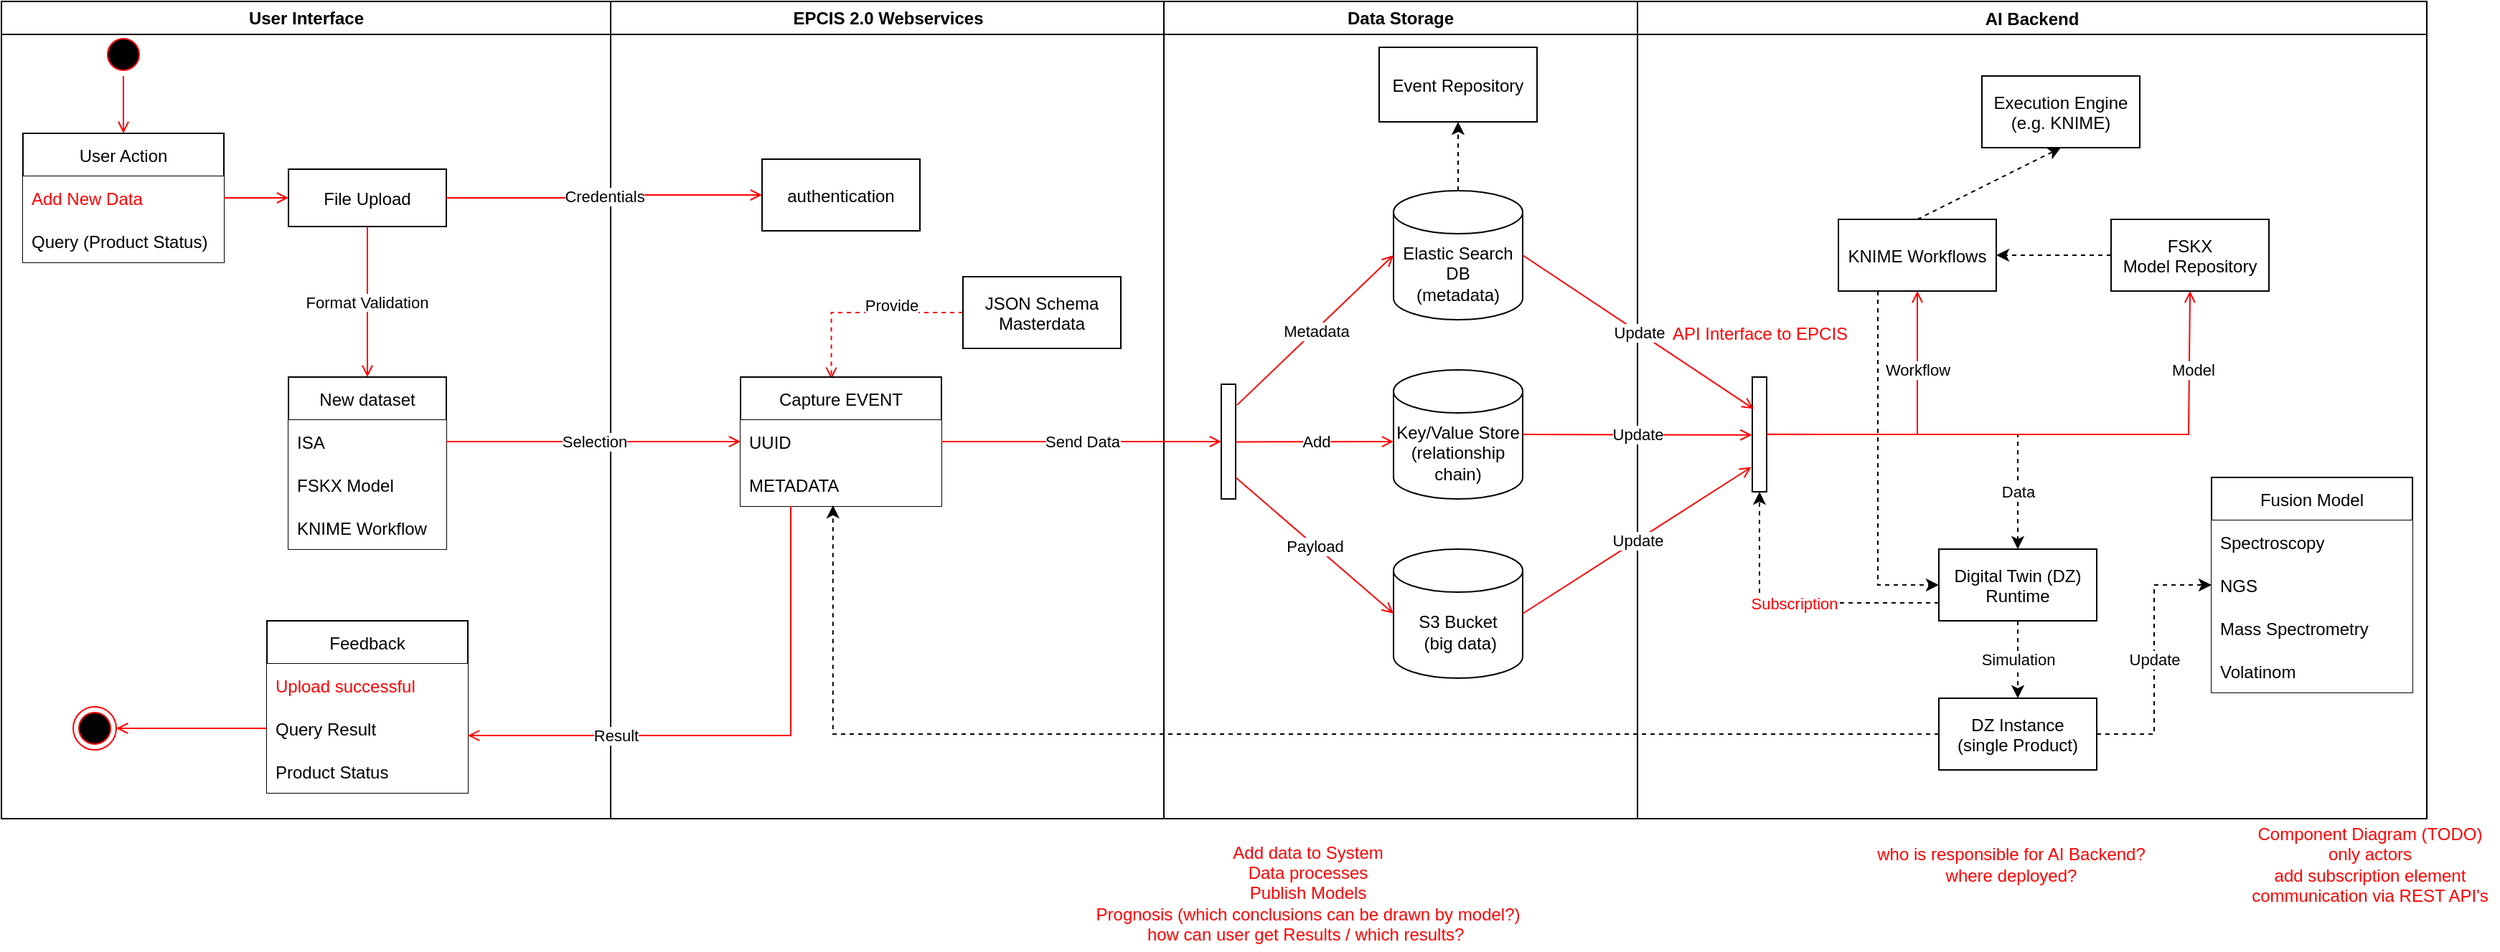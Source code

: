 <mxfile version="15.9.1" type="github"><diagram name="Page-1" id="e7e014a7-5840-1c2e-5031-d8a46d1fe8dd"><mxGraphModel dx="1200" dy="612" grid="1" gridSize="10" guides="1" tooltips="1" connect="1" arrows="1" fold="1" page="1" pageScale="1" pageWidth="1169" pageHeight="826" background="none" math="0" shadow="0"><root><mxCell id="0"/><mxCell id="1" parent="0"/><mxCell id="2" value="User Interface" style="swimlane;whiteSpace=wrap" parent="1" vertex="1"><mxGeometry x="20" y="128" width="424.5" height="570" as="geometry"/></mxCell><mxCell id="ZMZgtz9LdBOUTXIBoY5N-139" style="edgeStyle=orthogonalEdgeStyle;rounded=0;orthogonalLoop=1;jettySize=auto;html=1;exitX=0.5;exitY=1;exitDx=0;exitDy=0;entryX=0.5;entryY=0;entryDx=0;entryDy=0;strokeColor=#FF0000;endFill=1;endArrow=open;" edge="1" parent="2" source="5" target="ZMZgtz9LdBOUTXIBoY5N-60"><mxGeometry relative="1" as="geometry"/></mxCell><mxCell id="5" value="" style="ellipse;shape=startState;fillColor=#000000;strokeColor=#ff0000;" parent="2" vertex="1"><mxGeometry x="70" y="22" width="30" height="30" as="geometry"/></mxCell><mxCell id="7" value="File Upload" style="" parent="2" vertex="1"><mxGeometry x="200" y="117" width="110" height="40" as="geometry"/></mxCell><mxCell id="9" value="Format Validation" style="endArrow=open;strokeColor=#FF0000;endFill=1;rounded=0;entryX=0.5;entryY=0;entryDx=0;entryDy=0;" parent="2" source="7" target="ZMZgtz9LdBOUTXIBoY5N-42" edge="1"><mxGeometry relative="1" as="geometry"><mxPoint x="115.0" y="220" as="targetPoint"/></mxGeometry></mxCell><mxCell id="ZMZgtz9LdBOUTXIBoY5N-42" value="New dataset" style="swimlane;fontStyle=0;childLayout=stackLayout;horizontal=1;startSize=30;horizontalStack=0;resizeParent=1;resizeParentMax=0;resizeLast=0;collapsible=1;marginBottom=0;" vertex="1" parent="2"><mxGeometry x="200" y="262" width="110" height="120" as="geometry"/></mxCell><mxCell id="ZMZgtz9LdBOUTXIBoY5N-43" value="ISA" style="text;strokeColor=none;fillColor=rgb(255, 255, 255);align=left;verticalAlign=middle;spacingLeft=4;spacingRight=4;overflow=hidden;points=[[0,0.5],[1,0.5]];portConstraint=eastwest;rotatable=0;" vertex="1" parent="ZMZgtz9LdBOUTXIBoY5N-42"><mxGeometry y="30" width="110" height="30" as="geometry"/></mxCell><mxCell id="ZMZgtz9LdBOUTXIBoY5N-44" value="FSKX Model" style="text;strokeColor=none;fillColor=rgb(255, 255, 255);align=left;verticalAlign=middle;spacingLeft=4;spacingRight=4;overflow=hidden;points=[[0,0.5],[1,0.5]];portConstraint=eastwest;rotatable=0;" vertex="1" parent="ZMZgtz9LdBOUTXIBoY5N-42"><mxGeometry y="60" width="110" height="30" as="geometry"/></mxCell><mxCell id="ZMZgtz9LdBOUTXIBoY5N-65" value="KNIME Workflow" style="text;strokeColor=none;fillColor=rgb(255, 255, 255);align=left;verticalAlign=middle;spacingLeft=4;spacingRight=4;overflow=hidden;points=[[0,0.5],[1,0.5]];portConstraint=eastwest;rotatable=0;" vertex="1" parent="ZMZgtz9LdBOUTXIBoY5N-42"><mxGeometry y="90" width="110" height="30" as="geometry"/></mxCell><mxCell id="ZMZgtz9LdBOUTXIBoY5N-60" value="User Action" style="swimlane;fontStyle=0;childLayout=stackLayout;horizontal=1;startSize=30;horizontalStack=0;resizeParent=1;resizeParentMax=0;resizeLast=0;collapsible=1;marginBottom=0;" vertex="1" parent="2"><mxGeometry x="15" y="92" width="140" height="90" as="geometry"/></mxCell><mxCell id="ZMZgtz9LdBOUTXIBoY5N-61" value="Add New Data" style="text;strokeColor=none;fillColor=rgb(255, 255, 255);align=left;verticalAlign=middle;spacingLeft=4;spacingRight=4;overflow=hidden;points=[[0,0.5],[1,0.5]];portConstraint=eastwest;rotatable=0;fontColor=#FF0000;" vertex="1" parent="ZMZgtz9LdBOUTXIBoY5N-60"><mxGeometry y="30" width="140" height="30" as="geometry"/></mxCell><mxCell id="ZMZgtz9LdBOUTXIBoY5N-62" value="Query (Product Status) " style="text;strokeColor=none;fillColor=rgb(255, 255, 255);align=left;verticalAlign=middle;spacingLeft=4;spacingRight=4;overflow=hidden;points=[[0,0.5],[1,0.5]];portConstraint=eastwest;rotatable=0;" vertex="1" parent="ZMZgtz9LdBOUTXIBoY5N-60"><mxGeometry y="60" width="140" height="30" as="geometry"/></mxCell><mxCell id="ZMZgtz9LdBOUTXIBoY5N-140" style="edgeStyle=orthogonalEdgeStyle;rounded=0;orthogonalLoop=1;jettySize=auto;html=1;exitX=1;exitY=0.5;exitDx=0;exitDy=0;entryX=0;entryY=0.5;entryDx=0;entryDy=0;strokeColor=#FF0000;endFill=1;endArrow=open;" edge="1" parent="2" source="ZMZgtz9LdBOUTXIBoY5N-61" target="7"><mxGeometry relative="1" as="geometry"/></mxCell><mxCell id="ZMZgtz9LdBOUTXIBoY5N-163" value="" style="ellipse;html=1;shape=endState;fillColor=#000000;strokeColor=#ff0000;" vertex="1" parent="2"><mxGeometry x="50" y="492" width="30" height="30" as="geometry"/></mxCell><mxCell id="ZMZgtz9LdBOUTXIBoY5N-164" value="Feedback" style="swimlane;fontStyle=0;childLayout=stackLayout;horizontal=1;startSize=30;horizontalStack=0;resizeParent=1;resizeParentMax=0;resizeLast=0;collapsible=1;marginBottom=0;" vertex="1" parent="2"><mxGeometry x="185" y="432" width="140" height="120" as="geometry"/></mxCell><mxCell id="ZMZgtz9LdBOUTXIBoY5N-165" value="Upload successful" style="text;strokeColor=none;fillColor=rgb(255, 255, 255);align=left;verticalAlign=middle;spacingLeft=4;spacingRight=4;overflow=hidden;points=[[0,0.5],[1,0.5]];portConstraint=eastwest;rotatable=0;fontColor=#FF0000;" vertex="1" parent="ZMZgtz9LdBOUTXIBoY5N-164"><mxGeometry y="30" width="140" height="30" as="geometry"/></mxCell><mxCell id="ZMZgtz9LdBOUTXIBoY5N-166" value="Query Result" style="text;strokeColor=none;fillColor=rgb(255, 255, 255);align=left;verticalAlign=middle;spacingLeft=4;spacingRight=4;overflow=hidden;points=[[0,0.5],[1,0.5]];portConstraint=eastwest;rotatable=0;" vertex="1" parent="ZMZgtz9LdBOUTXIBoY5N-164"><mxGeometry y="60" width="140" height="30" as="geometry"/></mxCell><mxCell id="ZMZgtz9LdBOUTXIBoY5N-167" value="Product Status " style="text;strokeColor=none;fillColor=rgb(255, 255, 255);align=left;verticalAlign=middle;spacingLeft=4;spacingRight=4;overflow=hidden;points=[[0,0.5],[1,0.5]];portConstraint=eastwest;rotatable=0;" vertex="1" parent="ZMZgtz9LdBOUTXIBoY5N-164"><mxGeometry y="90" width="140" height="30" as="geometry"/></mxCell><mxCell id="ZMZgtz9LdBOUTXIBoY5N-168" style="edgeStyle=orthogonalEdgeStyle;rounded=0;orthogonalLoop=1;jettySize=auto;html=1;exitX=0;exitY=0.5;exitDx=0;exitDy=0;strokeColor=#FF0000;endFill=1;endArrow=open;" edge="1" parent="2" source="ZMZgtz9LdBOUTXIBoY5N-166" target="ZMZgtz9LdBOUTXIBoY5N-163"><mxGeometry relative="1" as="geometry"/></mxCell><mxCell id="3" value="EPCIS 2.0 Webservices" style="swimlane;whiteSpace=wrap;startSize=23;" parent="1" vertex="1"><mxGeometry x="444.5" y="128" width="385.5" height="570" as="geometry"/></mxCell><mxCell id="ZMZgtz9LdBOUTXIBoY5N-161" value="Provide" style="edgeStyle=orthogonalEdgeStyle;rounded=0;orthogonalLoop=1;jettySize=auto;html=1;exitX=0;exitY=0.5;exitDx=0;exitDy=0;entryX=0.452;entryY=0.016;entryDx=0;entryDy=0;entryPerimeter=0;strokeColor=#FF0000;endFill=1;endArrow=open;dashed=1;" edge="1" parent="3" source="16" target="ZMZgtz9LdBOUTXIBoY5N-156"><mxGeometry x="-0.276" y="-5" relative="1" as="geometry"><Array as="points"><mxPoint x="154" y="217"/></Array><mxPoint as="offset"/></mxGeometry></mxCell><mxCell id="16" value="JSON Schema&#10;Masterdata" style="" parent="3" vertex="1"><mxGeometry x="245.5" y="192" width="110" height="50" as="geometry"/></mxCell><mxCell id="18" value="authentication" style="" parent="3" vertex="1"><mxGeometry x="105.5" y="110" width="110" height="50" as="geometry"/></mxCell><mxCell id="ZMZgtz9LdBOUTXIBoY5N-156" value="Capture EVENT" style="swimlane;fontStyle=0;childLayout=stackLayout;horizontal=1;startSize=30;horizontalStack=0;resizeParent=1;resizeParentMax=0;resizeLast=0;collapsible=1;marginBottom=0;" vertex="1" parent="3"><mxGeometry x="90.5" y="262" width="140" height="90" as="geometry"/></mxCell><mxCell id="ZMZgtz9LdBOUTXIBoY5N-157" value="UUID" style="text;strokeColor=none;fillColor=default;align=left;verticalAlign=middle;spacingLeft=4;spacingRight=4;overflow=hidden;points=[[0,0.5],[1,0.5]];portConstraint=eastwest;rotatable=0;" vertex="1" parent="ZMZgtz9LdBOUTXIBoY5N-156"><mxGeometry y="30" width="140" height="30" as="geometry"/></mxCell><mxCell id="ZMZgtz9LdBOUTXIBoY5N-158" value="METADATA" style="text;strokeColor=none;fillColor=default;align=left;verticalAlign=middle;spacingLeft=4;spacingRight=4;overflow=hidden;points=[[0,0.5],[1,0.5]];portConstraint=eastwest;rotatable=0;" vertex="1" parent="ZMZgtz9LdBOUTXIBoY5N-156"><mxGeometry y="60" width="140" height="30" as="geometry"/></mxCell><mxCell id="4" value="Data Storage" style="swimlane;whiteSpace=wrap" parent="1" vertex="1"><mxGeometry x="830" y="128" width="330" height="570" as="geometry"/></mxCell><mxCell id="ZMZgtz9LdBOUTXIBoY5N-67" value="Key/Value Store&lt;br style=&quot;padding: 0px ; margin: 0px&quot;&gt;(relationship chain)" style="shape=cylinder3;whiteSpace=wrap;html=1;boundedLbl=1;backgroundOutline=1;size=15;" vertex="1" parent="4"><mxGeometry x="160" y="257" width="90" height="90" as="geometry"/></mxCell><mxCell id="ZMZgtz9LdBOUTXIBoY5N-69" value="&lt;span&gt;S3 Bucket&lt;/span&gt;&lt;br style=&quot;padding: 0px ; margin: 0px&quot;&gt;&lt;span&gt;&amp;nbsp;(big data)&lt;/span&gt;" style="shape=cylinder3;whiteSpace=wrap;html=1;boundedLbl=1;backgroundOutline=1;size=15;" vertex="1" parent="4"><mxGeometry x="160" y="382" width="90" height="90" as="geometry"/></mxCell><mxCell id="ZMZgtz9LdBOUTXIBoY5N-172" style="edgeStyle=orthogonalEdgeStyle;rounded=0;orthogonalLoop=1;jettySize=auto;html=1;exitX=0.5;exitY=0;exitDx=0;exitDy=0;exitPerimeter=0;entryX=0.5;entryY=1;entryDx=0;entryDy=0;dashed=1;strokeColor=default;" edge="1" parent="4" source="ZMZgtz9LdBOUTXIBoY5N-68" target="ZMZgtz9LdBOUTXIBoY5N-171"><mxGeometry relative="1" as="geometry"/></mxCell><mxCell id="ZMZgtz9LdBOUTXIBoY5N-68" value="&lt;span&gt;Elastic Search DB&lt;/span&gt;&lt;br style=&quot;padding: 0px ; margin: 0px&quot;&gt;&lt;span&gt;(metadata)&lt;/span&gt;" style="shape=cylinder3;whiteSpace=wrap;html=1;boundedLbl=1;backgroundOutline=1;size=15;" vertex="1" parent="4"><mxGeometry x="160" y="132" width="90" height="90" as="geometry"/></mxCell><mxCell id="ZMZgtz9LdBOUTXIBoY5N-102" value="" style="html=1;points=[];perimeter=orthogonalPerimeter;rotation=-180;" vertex="1" parent="4"><mxGeometry x="40" y="267" width="10" height="80" as="geometry"/></mxCell><mxCell id="ZMZgtz9LdBOUTXIBoY5N-115" value="" style="endArrow=open;html=1;rounded=0;strokeColor=#FF0000;entryX=0;entryY=0.5;entryDx=0;entryDy=0;entryPerimeter=0;exitX=-0.093;exitY=0.818;exitDx=0;exitDy=0;exitPerimeter=0;endFill=1;" edge="1" parent="4" source="ZMZgtz9LdBOUTXIBoY5N-102" target="ZMZgtz9LdBOUTXIBoY5N-68"><mxGeometry relative="1" as="geometry"><mxPoint x="140" y="302" as="sourcePoint"/><mxPoint x="40" y="262" as="targetPoint"/></mxGeometry></mxCell><mxCell id="ZMZgtz9LdBOUTXIBoY5N-116" value="Metadata" style="edgeLabel;resizable=0;html=1;align=center;verticalAlign=middle;" connectable="0" vertex="1" parent="ZMZgtz9LdBOUTXIBoY5N-115"><mxGeometry relative="1" as="geometry"/></mxCell><mxCell id="ZMZgtz9LdBOUTXIBoY5N-113" value="" style="endArrow=open;html=1;rounded=0;strokeColor=#FF0000;exitX=-0.04;exitY=0.497;exitDx=0;exitDy=0;exitPerimeter=0;endFill=1;" edge="1" parent="4" source="ZMZgtz9LdBOUTXIBoY5N-102"><mxGeometry relative="1" as="geometry"><mxPoint x="80" y="372" as="sourcePoint"/><mxPoint x="160" y="307" as="targetPoint"/></mxGeometry></mxCell><mxCell id="ZMZgtz9LdBOUTXIBoY5N-114" value="Add" style="edgeLabel;resizable=0;html=1;align=center;verticalAlign=middle;" connectable="0" vertex="1" parent="ZMZgtz9LdBOUTXIBoY5N-113"><mxGeometry relative="1" as="geometry"/></mxCell><mxCell id="ZMZgtz9LdBOUTXIBoY5N-111" value="" style="endArrow=open;html=1;rounded=0;strokeColor=#FF0000;entryX=0;entryY=0.5;entryDx=0;entryDy=0;entryPerimeter=0;exitX=0;exitY=0.188;exitDx=0;exitDy=0;exitPerimeter=0;endFill=1;" edge="1" parent="4" source="ZMZgtz9LdBOUTXIBoY5N-102" target="ZMZgtz9LdBOUTXIBoY5N-69"><mxGeometry relative="1" as="geometry"><mxPoint x="-180" y="332" as="sourcePoint"/><mxPoint x="-80" y="332" as="targetPoint"/></mxGeometry></mxCell><mxCell id="ZMZgtz9LdBOUTXIBoY5N-112" value="Payload" style="edgeLabel;resizable=0;html=1;align=center;verticalAlign=middle;" connectable="0" vertex="1" parent="ZMZgtz9LdBOUTXIBoY5N-111"><mxGeometry relative="1" as="geometry"/></mxCell><mxCell id="ZMZgtz9LdBOUTXIBoY5N-171" value="Event Repository" style="" vertex="1" parent="4"><mxGeometry x="150" y="32" width="110" height="52" as="geometry"/></mxCell><mxCell id="ZMZgtz9LdBOUTXIBoY5N-52" value="AI Backend" style="swimlane;" vertex="1" parent="1"><mxGeometry x="1160" y="128" width="550" height="570" as="geometry"/></mxCell><mxCell id="ZMZgtz9LdBOUTXIBoY5N-57" value="Execution Engine&#10;(e.g. KNIME)" style="" vertex="1" parent="ZMZgtz9LdBOUTXIBoY5N-52"><mxGeometry x="240" y="52" width="110" height="50" as="geometry"/></mxCell><mxCell id="ZMZgtz9LdBOUTXIBoY5N-149" value="Simulation" style="edgeStyle=orthogonalEdgeStyle;rounded=0;orthogonalLoop=1;jettySize=auto;html=1;exitX=0.5;exitY=1;exitDx=0;exitDy=0;entryX=0.5;entryY=0;entryDx=0;entryDy=0;dashed=1;strokeColor=default;" edge="1" parent="ZMZgtz9LdBOUTXIBoY5N-52" source="ZMZgtz9LdBOUTXIBoY5N-59" target="ZMZgtz9LdBOUTXIBoY5N-141"><mxGeometry relative="1" as="geometry"/></mxCell><mxCell id="ZMZgtz9LdBOUTXIBoY5N-176" value="Subscription" style="edgeStyle=orthogonalEdgeStyle;rounded=0;jumpSize=6;orthogonalLoop=1;jettySize=auto;html=1;exitX=0;exitY=0.75;exitDx=0;exitDy=0;dashed=1;fontColor=#FF0000;strokeColor=default;" edge="1" parent="ZMZgtz9LdBOUTXIBoY5N-52" source="ZMZgtz9LdBOUTXIBoY5N-59" target="ZMZgtz9LdBOUTXIBoY5N-119"><mxGeometry relative="1" as="geometry"/></mxCell><mxCell id="ZMZgtz9LdBOUTXIBoY5N-59" value="Digital Twin (DZ)&#10;Runtime" style="" vertex="1" parent="ZMZgtz9LdBOUTXIBoY5N-52"><mxGeometry x="210" y="382" width="110" height="50" as="geometry"/></mxCell><mxCell id="ZMZgtz9LdBOUTXIBoY5N-137" style="edgeStyle=orthogonalEdgeStyle;rounded=0;orthogonalLoop=1;jettySize=auto;html=1;exitX=0.25;exitY=1;exitDx=0;exitDy=0;entryX=0;entryY=0.5;entryDx=0;entryDy=0;dashed=1;strokeColor=default;" edge="1" parent="ZMZgtz9LdBOUTXIBoY5N-52" source="ZMZgtz9LdBOUTXIBoY5N-58" target="ZMZgtz9LdBOUTXIBoY5N-59"><mxGeometry relative="1" as="geometry"/></mxCell><mxCell id="ZMZgtz9LdBOUTXIBoY5N-58" value="KNIME Workflows" style="" vertex="1" parent="ZMZgtz9LdBOUTXIBoY5N-52"><mxGeometry x="140" y="152" width="110" height="50" as="geometry"/></mxCell><mxCell id="ZMZgtz9LdBOUTXIBoY5N-173" value="Data" style="edgeStyle=orthogonalEdgeStyle;rounded=0;jumpSize=6;orthogonalLoop=1;jettySize=auto;html=1;entryX=0.5;entryY=0;entryDx=0;entryDy=0;dashed=1;strokeColor=default;" edge="1" parent="ZMZgtz9LdBOUTXIBoY5N-52" source="ZMZgtz9LdBOUTXIBoY5N-119" target="ZMZgtz9LdBOUTXIBoY5N-59"><mxGeometry x="0.686" relative="1" as="geometry"><mxPoint as="offset"/></mxGeometry></mxCell><mxCell id="ZMZgtz9LdBOUTXIBoY5N-119" value="" style="html=1;points=[];perimeter=orthogonalPerimeter;rotation=-180;" vertex="1" parent="ZMZgtz9LdBOUTXIBoY5N-52"><mxGeometry x="80" y="262" width="10" height="80" as="geometry"/></mxCell><mxCell id="ZMZgtz9LdBOUTXIBoY5N-128" value="" style="endArrow=open;html=1;rounded=0;strokeColor=#FF0000;entryX=0.5;entryY=1;entryDx=0;entryDy=0;endFill=1;" edge="1" parent="ZMZgtz9LdBOUTXIBoY5N-52" target="ZMZgtz9LdBOUTXIBoY5N-58"><mxGeometry relative="1" as="geometry"><mxPoint x="90" y="302" as="sourcePoint"/><mxPoint x="190" y="416.5" as="targetPoint"/><Array as="points"><mxPoint x="195" y="302"/></Array></mxGeometry></mxCell><mxCell id="ZMZgtz9LdBOUTXIBoY5N-129" value="Workflow" style="edgeLabel;resizable=0;html=1;align=center;verticalAlign=middle;" connectable="0" vertex="1" parent="ZMZgtz9LdBOUTXIBoY5N-128"><mxGeometry relative="1" as="geometry"><mxPoint x="2" y="-45" as="offset"/></mxGeometry></mxCell><mxCell id="ZMZgtz9LdBOUTXIBoY5N-126" value="" style="endArrow=classic;html=1;rounded=0;dashed=1;strokeColor=default;exitX=0.5;exitY=0;exitDx=0;exitDy=0;entryX=0.5;entryY=1;entryDx=0;entryDy=0;" edge="1" parent="ZMZgtz9LdBOUTXIBoY5N-52" source="ZMZgtz9LdBOUTXIBoY5N-58" target="ZMZgtz9LdBOUTXIBoY5N-57"><mxGeometry relative="1" as="geometry"><mxPoint x="230" y="285" as="sourcePoint"/><mxPoint x="330" y="285" as="targetPoint"/></mxGeometry></mxCell><mxCell id="ZMZgtz9LdBOUTXIBoY5N-132" value="FSKX &#10;Model Repository" style="" vertex="1" parent="ZMZgtz9LdBOUTXIBoY5N-52"><mxGeometry x="330" y="152" width="110" height="50" as="geometry"/></mxCell><mxCell id="ZMZgtz9LdBOUTXIBoY5N-130" value="" style="endArrow=open;html=1;rounded=0;strokeColor=#FF0000;entryX=0.5;entryY=1;entryDx=0;entryDy=0;exitX=0.013;exitY=0.501;exitDx=0;exitDy=0;exitPerimeter=0;endFill=1;" edge="1" parent="ZMZgtz9LdBOUTXIBoY5N-52" source="ZMZgtz9LdBOUTXIBoY5N-119" target="ZMZgtz9LdBOUTXIBoY5N-132"><mxGeometry relative="1" as="geometry"><mxPoint x="90.0" y="277.0" as="sourcePoint"/><mxPoint x="383.93" y="206" as="targetPoint"/><Array as="points"><mxPoint x="260" y="302"/><mxPoint x="384" y="302"/></Array></mxGeometry></mxCell><mxCell id="ZMZgtz9LdBOUTXIBoY5N-131" value="Model" style="edgeLabel;resizable=0;html=1;align=center;verticalAlign=middle;" connectable="0" vertex="1" parent="ZMZgtz9LdBOUTXIBoY5N-130"><mxGeometry relative="1" as="geometry"><mxPoint x="100" y="-45" as="offset"/></mxGeometry></mxCell><mxCell id="ZMZgtz9LdBOUTXIBoY5N-133" value="" style="endArrow=classic;html=1;rounded=0;dashed=1;strokeColor=default;exitX=0;exitY=0.5;exitDx=0;exitDy=0;" edge="1" parent="ZMZgtz9LdBOUTXIBoY5N-52" source="ZMZgtz9LdBOUTXIBoY5N-132" target="ZMZgtz9LdBOUTXIBoY5N-58"><mxGeometry relative="1" as="geometry"><mxPoint x="205" y="162" as="sourcePoint"/><mxPoint x="280" y="182" as="targetPoint"/></mxGeometry></mxCell><mxCell id="ZMZgtz9LdBOUTXIBoY5N-154" value="Update" style="edgeStyle=orthogonalEdgeStyle;rounded=0;orthogonalLoop=1;jettySize=auto;html=1;exitX=1;exitY=0.5;exitDx=0;exitDy=0;entryX=0;entryY=0.5;entryDx=0;entryDy=0;dashed=1;strokeColor=default;" edge="1" parent="ZMZgtz9LdBOUTXIBoY5N-52" source="ZMZgtz9LdBOUTXIBoY5N-141" target="ZMZgtz9LdBOUTXIBoY5N-144"><mxGeometry relative="1" as="geometry"/></mxCell><mxCell id="ZMZgtz9LdBOUTXIBoY5N-141" value="DZ Instance &#10;(single Product)" style="" vertex="1" parent="ZMZgtz9LdBOUTXIBoY5N-52"><mxGeometry x="210" y="486" width="110" height="50" as="geometry"/></mxCell><mxCell id="ZMZgtz9LdBOUTXIBoY5N-142" value="Fusion Model" style="swimlane;fontStyle=0;childLayout=stackLayout;horizontal=1;startSize=30;horizontalStack=0;resizeParent=1;resizeParentMax=0;resizeLast=0;collapsible=1;marginBottom=0;" vertex="1" parent="ZMZgtz9LdBOUTXIBoY5N-52"><mxGeometry x="400" y="332" width="140" height="150" as="geometry"/></mxCell><mxCell id="ZMZgtz9LdBOUTXIBoY5N-143" value="Spectroscopy" style="text;strokeColor=none;fillColor=rgb(255, 255, 255);align=left;verticalAlign=middle;spacingLeft=4;spacingRight=4;overflow=hidden;points=[[0,0.5],[1,0.5]];portConstraint=eastwest;rotatable=0;" vertex="1" parent="ZMZgtz9LdBOUTXIBoY5N-142"><mxGeometry y="30" width="140" height="30" as="geometry"/></mxCell><mxCell id="ZMZgtz9LdBOUTXIBoY5N-144" value="NGS" style="text;strokeColor=none;fillColor=rgb(255, 255, 255);align=left;verticalAlign=middle;spacingLeft=4;spacingRight=4;overflow=hidden;points=[[0,0.5],[1,0.5]];portConstraint=eastwest;rotatable=0;" vertex="1" parent="ZMZgtz9LdBOUTXIBoY5N-142"><mxGeometry y="60" width="140" height="30" as="geometry"/></mxCell><mxCell id="ZMZgtz9LdBOUTXIBoY5N-145" value="Mass Spectrometry" style="text;strokeColor=none;fillColor=rgb(255, 255, 255);align=left;verticalAlign=middle;spacingLeft=4;spacingRight=4;overflow=hidden;points=[[0,0.5],[1,0.5]];portConstraint=eastwest;rotatable=0;" vertex="1" parent="ZMZgtz9LdBOUTXIBoY5N-142"><mxGeometry y="90" width="140" height="30" as="geometry"/></mxCell><mxCell id="ZMZgtz9LdBOUTXIBoY5N-146" value="Volatinom" style="text;strokeColor=none;fillColor=rgb(255, 255, 255);align=left;verticalAlign=middle;spacingLeft=4;spacingRight=4;overflow=hidden;points=[[0,0.5],[1,0.5]];portConstraint=eastwest;rotatable=0;" vertex="1" parent="ZMZgtz9LdBOUTXIBoY5N-142"><mxGeometry y="120" width="140" height="30" as="geometry"/></mxCell><mxCell id="ZMZgtz9LdBOUTXIBoY5N-177" value="API Interface to EPCIS" style="text;html=1;resizable=0;autosize=1;align=center;verticalAlign=middle;points=[];fillColor=none;strokeColor=none;rounded=0;fontColor=#FF0000;" vertex="1" parent="ZMZgtz9LdBOUTXIBoY5N-52"><mxGeometry x="15" y="222" width="140" height="20" as="geometry"/></mxCell><mxCell id="ZMZgtz9LdBOUTXIBoY5N-77" value="Credentials" style="edgeStyle=orthogonalEdgeStyle;rounded=0;orthogonalLoop=1;jettySize=auto;html=1;exitX=1;exitY=0.5;exitDx=0;exitDy=0;strokeColor=#FF0000;endFill=1;endArrow=open;" edge="1" parent="1" source="7" target="18"><mxGeometry relative="1" as="geometry"/></mxCell><mxCell id="ZMZgtz9LdBOUTXIBoY5N-85" value="Selection" style="edgeStyle=orthogonalEdgeStyle;rounded=0;orthogonalLoop=1;jettySize=auto;html=1;exitX=1;exitY=0.5;exitDx=0;exitDy=0;strokeColor=#FF0000;endFill=1;endArrow=open;entryX=0;entryY=0.5;entryDx=0;entryDy=0;" edge="1" parent="1" source="ZMZgtz9LdBOUTXIBoY5N-43" target="ZMZgtz9LdBOUTXIBoY5N-157"><mxGeometry relative="1" as="geometry"><mxPoint x="540" y="435" as="targetPoint"/></mxGeometry></mxCell><mxCell id="ZMZgtz9LdBOUTXIBoY5N-103" value="" style="endArrow=open;html=1;rounded=0;strokeColor=#FF0000;endFill=1;exitX=1;exitY=0.5;exitDx=0;exitDy=0;" edge="1" parent="1" source="ZMZgtz9LdBOUTXIBoY5N-157" target="ZMZgtz9LdBOUTXIBoY5N-102"><mxGeometry relative="1" as="geometry"><mxPoint x="690" y="435" as="sourcePoint"/><mxPoint x="750" y="460" as="targetPoint"/></mxGeometry></mxCell><mxCell id="ZMZgtz9LdBOUTXIBoY5N-104" value="Send Data" style="edgeLabel;resizable=0;html=1;align=center;verticalAlign=middle;" connectable="0" vertex="1" parent="ZMZgtz9LdBOUTXIBoY5N-103"><mxGeometry relative="1" as="geometry"/></mxCell><mxCell id="ZMZgtz9LdBOUTXIBoY5N-120" value="" style="endArrow=open;html=1;rounded=0;strokeColor=#FF0000;entryX=0.907;entryY=0.723;entryDx=0;entryDy=0;entryPerimeter=0;exitX=1;exitY=0.5;exitDx=0;exitDy=0;exitPerimeter=0;endFill=1;" edge="1" parent="1" source="ZMZgtz9LdBOUTXIBoY5N-68" target="ZMZgtz9LdBOUTXIBoY5N-119"><mxGeometry relative="1" as="geometry"><mxPoint x="1090" y="304.5" as="sourcePoint"/><mxPoint x="1190" y="304.5" as="targetPoint"/></mxGeometry></mxCell><mxCell id="ZMZgtz9LdBOUTXIBoY5N-121" value="Update" style="edgeLabel;resizable=0;html=1;align=center;verticalAlign=middle;" connectable="0" vertex="1" parent="ZMZgtz9LdBOUTXIBoY5N-120"><mxGeometry relative="1" as="geometry"/></mxCell><mxCell id="ZMZgtz9LdBOUTXIBoY5N-122" value="" style="endArrow=open;html=1;rounded=0;strokeColor=#FF0000;exitX=1;exitY=0.5;exitDx=0;exitDy=0;exitPerimeter=0;endFill=1;entryX=1.027;entryY=0.495;entryDx=0;entryDy=0;entryPerimeter=0;" edge="1" parent="1" source="ZMZgtz9LdBOUTXIBoY5N-67" target="ZMZgtz9LdBOUTXIBoY5N-119"><mxGeometry relative="1" as="geometry"><mxPoint x="1070" y="377.84" as="sourcePoint"/><mxPoint x="1200" y="430" as="targetPoint"/></mxGeometry></mxCell><mxCell id="ZMZgtz9LdBOUTXIBoY5N-123" value="Update" style="edgeLabel;resizable=0;html=1;align=center;verticalAlign=middle;" connectable="0" vertex="1" parent="ZMZgtz9LdBOUTXIBoY5N-122"><mxGeometry relative="1" as="geometry"/></mxCell><mxCell id="ZMZgtz9LdBOUTXIBoY5N-124" value="" style="endArrow=open;html=1;rounded=0;strokeColor=#FF0000;exitX=1;exitY=0.5;exitDx=0;exitDy=0;exitPerimeter=0;entryX=1.067;entryY=0.215;entryDx=0;entryDy=0;entryPerimeter=0;endFill=1;" edge="1" parent="1" source="ZMZgtz9LdBOUTXIBoY5N-69" target="ZMZgtz9LdBOUTXIBoY5N-119"><mxGeometry relative="1" as="geometry"><mxPoint x="1110" y="554.5" as="sourcePoint"/><mxPoint x="1210" y="554.5" as="targetPoint"/></mxGeometry></mxCell><mxCell id="ZMZgtz9LdBOUTXIBoY5N-125" value="Update" style="edgeLabel;resizable=0;html=1;align=center;verticalAlign=middle;" connectable="0" vertex="1" parent="ZMZgtz9LdBOUTXIBoY5N-124"><mxGeometry relative="1" as="geometry"/></mxCell><mxCell id="ZMZgtz9LdBOUTXIBoY5N-162" style="edgeStyle=orthogonalEdgeStyle;rounded=0;orthogonalLoop=1;jettySize=auto;html=1;exitX=0;exitY=0.5;exitDx=0;exitDy=0;entryX=0.46;entryY=0.982;entryDx=0;entryDy=0;entryPerimeter=0;dashed=1;strokeColor=default;" edge="1" parent="1" source="ZMZgtz9LdBOUTXIBoY5N-141" target="ZMZgtz9LdBOUTXIBoY5N-158"><mxGeometry relative="1" as="geometry"/></mxCell><mxCell id="ZMZgtz9LdBOUTXIBoY5N-169" value="" style="endArrow=open;html=1;rounded=0;strokeColor=#FF0000;exitX=0.25;exitY=1;exitDx=0;exitDy=0;endFill=1;entryX=1;entryY=0.667;entryDx=0;entryDy=0;jumpSize=6;entryPerimeter=0;" edge="1" parent="1" source="ZMZgtz9LdBOUTXIBoY5N-156" target="ZMZgtz9LdBOUTXIBoY5N-166"><mxGeometry relative="1" as="geometry"><mxPoint x="430" y="520" as="sourcePoint"/><mxPoint x="340" y="640" as="targetPoint"/><Array as="points"><mxPoint x="570" y="640"/></Array></mxGeometry></mxCell><mxCell id="ZMZgtz9LdBOUTXIBoY5N-170" value="Result" style="edgeLabel;resizable=0;html=1;align=center;verticalAlign=middle;fillColor=default;" connectable="0" vertex="1" parent="ZMZgtz9LdBOUTXIBoY5N-169"><mxGeometry relative="1" as="geometry"><mxPoint x="-90" as="offset"/></mxGeometry></mxCell><mxCell id="ZMZgtz9LdBOUTXIBoY5N-178" value="Add data to System&lt;br&gt;Data processes&lt;br&gt;Publish Models&lt;br&gt;Prognosis (which conclusions can be drawn by model?)&lt;br&gt;how can user get Results / which results?&amp;nbsp;" style="text;html=1;resizable=0;autosize=1;align=center;verticalAlign=middle;points=[];fillColor=none;strokeColor=none;rounded=0;fontColor=#FF0000;" vertex="1" parent="1"><mxGeometry x="775" y="710" width="310" height="80" as="geometry"/></mxCell><mxCell id="ZMZgtz9LdBOUTXIBoY5N-179" value="who is responsible for AI Backend?&lt;br&gt;where deployed?" style="text;html=1;resizable=0;autosize=1;align=center;verticalAlign=middle;points=[];fillColor=none;strokeColor=none;rounded=0;fontColor=#FF0000;" vertex="1" parent="1"><mxGeometry x="1320" y="715" width="200" height="30" as="geometry"/></mxCell><mxCell id="ZMZgtz9LdBOUTXIBoY5N-180" value="Component Diagram (TODO)&lt;br&gt;only actors&lt;br&gt;add subscription element&lt;br&gt;communication via REST API's" style="text;html=1;resizable=0;autosize=1;align=center;verticalAlign=middle;points=[];fillColor=none;strokeColor=none;rounded=0;fontColor=#FF0000;" vertex="1" parent="1"><mxGeometry x="1580" y="700" width="180" height="60" as="geometry"/></mxCell></root></mxGraphModel></diagram></mxfile>